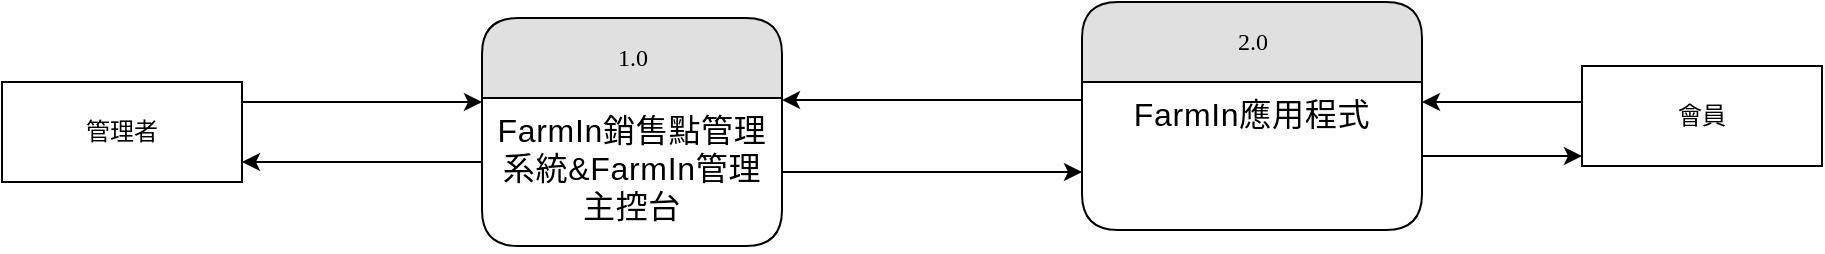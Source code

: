 <mxfile version="12.9.13" type="device"><diagram name="Page-1" id="52a04d89-c75d-2922-d76d-85b35f80e030"><mxGraphModel dx="1086" dy="806" grid="1" gridSize="10" guides="1" tooltips="1" connect="1" arrows="1" fold="1" page="1" pageScale="1" pageWidth="1100" pageHeight="850" background="#ffffff" math="0" shadow="0"><root><mxCell id="0"/><mxCell id="1" parent="0"/><mxCell id="2aMVcPmoj4zhmwvGRBKr-20" value="" style="edgeStyle=orthogonalEdgeStyle;rounded=0;orthogonalLoop=1;jettySize=auto;html=1;" parent="1" source="17472293e6e8944d-29" target="2aMVcPmoj4zhmwvGRBKr-2" edge="1"><mxGeometry relative="1" as="geometry"><Array as="points"><mxPoint x="800" y="490"/><mxPoint x="800" y="490"/></Array></mxGeometry></mxCell><mxCell id="17472293e6e8944d-29" value="會員" style="whiteSpace=wrap;html=1;rounded=0;shadow=0;comic=0;labelBackgroundColor=none;strokeWidth=1;fontFamily=Verdana;fontSize=12;align=center;" parent="1" vertex="1"><mxGeometry x="840" y="472" width="120" height="50" as="geometry"/></mxCell><mxCell id="2aMVcPmoj4zhmwvGRBKr-6" value="" style="edgeStyle=orthogonalEdgeStyle;rounded=0;orthogonalLoop=1;jettySize=auto;html=1;" parent="1" source="17472293e6e8944d-30" target="1fdf3b25b50cf41e-2" edge="1"><mxGeometry relative="1" as="geometry"><Array as="points"><mxPoint x="250" y="490"/><mxPoint x="250" y="490"/></Array></mxGeometry></mxCell><mxCell id="17472293e6e8944d-30" value="管理者" style="whiteSpace=wrap;html=1;rounded=0;shadow=0;comic=0;labelBackgroundColor=none;strokeWidth=1;fontFamily=Verdana;fontSize=12;align=center;" parent="1" vertex="1"><mxGeometry x="50" y="480" width="120" height="50" as="geometry"/></mxCell><mxCell id="2aMVcPmoj4zhmwvGRBKr-7" value="" style="edgeStyle=orthogonalEdgeStyle;rounded=0;orthogonalLoop=1;jettySize=auto;html=1;" parent="1" source="1fdf3b25b50cf41e-2" target="17472293e6e8944d-30" edge="1"><mxGeometry relative="1" as="geometry"><Array as="points"><mxPoint x="240" y="520"/><mxPoint x="240" y="520"/></Array></mxGeometry></mxCell><mxCell id="2aMVcPmoj4zhmwvGRBKr-29" style="edgeStyle=orthogonalEdgeStyle;rounded=0;orthogonalLoop=1;jettySize=auto;html=1;entryX=1;entryY=0.014;entryDx=0;entryDy=0;entryPerimeter=0;" parent="1" source="2aMVcPmoj4zhmwvGRBKr-1" target="1fdf3b25b50cf41e-2" edge="1"><mxGeometry relative="1" as="geometry"><Array as="points"><mxPoint x="520" y="489"/><mxPoint x="520" y="489"/></Array><mxPoint x="470" y="489.028" as="targetPoint"/></mxGeometry></mxCell><mxCell id="2aMVcPmoj4zhmwvGRBKr-1" value="2.0" style="swimlane;html=1;fontStyle=0;childLayout=stackLayout;horizontal=1;startSize=40;fillColor=#e0e0e0;horizontalStack=0;resizeParent=1;resizeLast=0;collapsible=1;marginBottom=0;swimlaneFillColor=#ffffff;align=center;rounded=1;shadow=0;comic=0;labelBackgroundColor=none;strokeWidth=1;fontFamily=Verdana;fontSize=12" parent="1" vertex="1"><mxGeometry x="590" y="440" width="170" height="114" as="geometry"><mxRectangle x="420" y="240" width="40" height="40" as="alternateBounds"/></mxGeometry></mxCell><mxCell id="2aMVcPmoj4zhmwvGRBKr-21" value="" style="edgeStyle=orthogonalEdgeStyle;rounded=0;orthogonalLoop=1;jettySize=auto;html=1;" parent="1" source="2aMVcPmoj4zhmwvGRBKr-2" target="17472293e6e8944d-29" edge="1"><mxGeometry relative="1" as="geometry"><Array as="points"><mxPoint x="800" y="517"/><mxPoint x="800" y="517"/></Array></mxGeometry></mxCell><mxCell id="2aMVcPmoj4zhmwvGRBKr-2" value="&lt;span style=&quot;font-family: , &amp;#34;blinkmacsystemfont&amp;#34; , &amp;#34;segoe ui&amp;#34; , &amp;#34;helvetica neue&amp;#34; , &amp;#34;helvetica&amp;#34; , &amp;#34;roboto&amp;#34; , &amp;#34;arial&amp;#34; , &amp;#34;pingfang tc&amp;#34; , &amp;#34;microsoft jhenghei&amp;#34; , , sans-serif , &amp;#34;apple color emoji&amp;#34; , &amp;#34;segoe ui emoji&amp;#34; , &amp;#34;segoe ui symbol&amp;#34; ; font-size: 16px ; letter-spacing: 0.35px ; text-align: left&quot;&gt;FarmIn應用程式&lt;/span&gt;" style="text;html=1;strokeColor=none;fillColor=none;spacingLeft=4;spacingRight=4;whiteSpace=wrap;overflow=hidden;rotatable=0;points=[[0,0.5],[1,0.5]];portConstraint=eastwest;align=center;" parent="1" vertex="1"><mxGeometry x="590" y="480" width="170" height="74" as="geometry"/></mxCell><mxCell id="2aMVcPmoj4zhmwvGRBKr-28" style="edgeStyle=orthogonalEdgeStyle;rounded=0;orthogonalLoop=1;jettySize=auto;html=1;exitX=1;exitY=0.5;exitDx=0;exitDy=0;" parent="1" source="1fdf3b25b50cf41e-2" target="2aMVcPmoj4zhmwvGRBKr-2" edge="1"><mxGeometry relative="1" as="geometry"><mxPoint x="470" y="517" as="sourcePoint"/><Array as="points"><mxPoint x="550" y="525"/><mxPoint x="550" y="525"/></Array></mxGeometry></mxCell><mxCell id="1fdf3b25b50cf41e-1" value="1.0" style="swimlane;html=1;fontStyle=0;childLayout=stackLayout;horizontal=1;startSize=40;fillColor=#e0e0e0;horizontalStack=0;resizeParent=1;resizeLast=0;collapsible=1;marginBottom=0;swimlaneFillColor=#ffffff;align=center;rounded=1;shadow=0;comic=0;labelBackgroundColor=none;strokeWidth=1;fontFamily=Verdana;fontSize=12" parent="1" vertex="1"><mxGeometry x="290" y="448" width="150" height="114" as="geometry"><mxRectangle x="420" y="240" width="40" height="40" as="alternateBounds"/></mxGeometry></mxCell><mxCell id="1fdf3b25b50cf41e-2" value="&lt;span style=&quot;font-family: , &amp;#34;blinkmacsystemfont&amp;#34; , &amp;#34;segoe ui&amp;#34; , &amp;#34;helvetica neue&amp;#34; , &amp;#34;helvetica&amp;#34; , &amp;#34;roboto&amp;#34; , &amp;#34;arial&amp;#34; , &amp;#34;pingfang tc&amp;#34; , &amp;#34;microsoft jhenghei&amp;#34; , , sans-serif , &amp;#34;apple color emoji&amp;#34; , &amp;#34;segoe ui emoji&amp;#34; , &amp;#34;segoe ui symbol&amp;#34; ; font-size: 16px ; letter-spacing: 0.35px ; text-align: left&quot;&gt;FarmIn銷售點管理系統&amp;amp;&lt;/span&gt;&lt;span style=&quot;font-family: , &amp;#34;blinkmacsystemfont&amp;#34; , &amp;#34;segoe ui&amp;#34; , &amp;#34;helvetica neue&amp;#34; , &amp;#34;helvetica&amp;#34; , &amp;#34;roboto&amp;#34; , &amp;#34;arial&amp;#34; , &amp;#34;pingfang tc&amp;#34; , &amp;#34;microsoft jhenghei&amp;#34; , , sans-serif , &amp;#34;apple color emoji&amp;#34; , &amp;#34;segoe ui emoji&amp;#34; , &amp;#34;segoe ui symbol&amp;#34; ; font-size: 16px ; letter-spacing: 0.35px ; text-align: left&quot;&gt;FarmIn管理主控台&lt;/span&gt;" style="text;html=1;strokeColor=none;fillColor=none;spacingLeft=4;spacingRight=4;whiteSpace=wrap;overflow=hidden;rotatable=0;points=[[0,0.5],[1,0.5]];portConstraint=eastwest;align=center;" parent="1fdf3b25b50cf41e-1" vertex="1"><mxGeometry y="40" width="150" height="74" as="geometry"/></mxCell></root></mxGraphModel></diagram></mxfile>